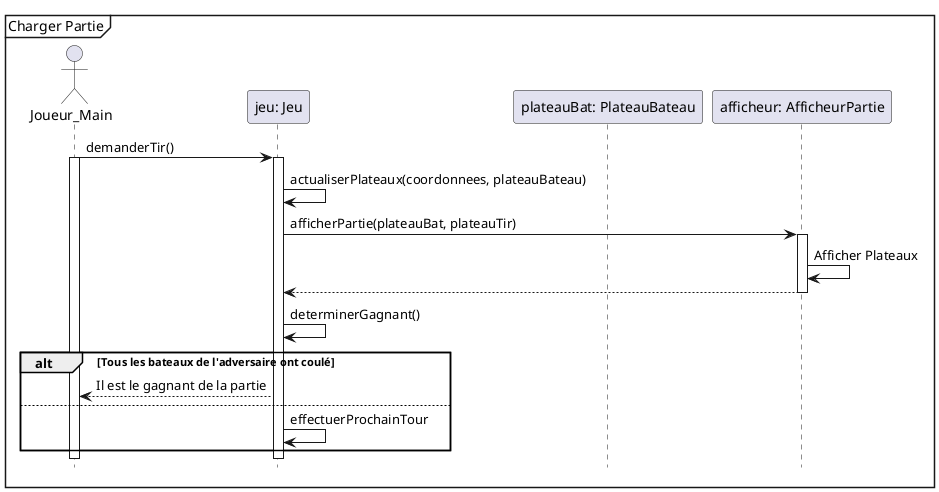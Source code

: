 @startuml
hide footbox
mainframe Charger Partie

actor Joueur_Main as joueur
participant "jeu: Jeu" as Jeu
participant "plateauBat: PlateauBateau" as platBat
participant "afficheur: AfficheurPartie" as AfficheurPartie



joueur -> Jeu : demanderTir()
activate joueur
activate Jeu
Jeu -> Jeu : actualiserPlateaux(coordonnees, plateauBateau)
Jeu -> AfficheurPartie: afficherPartie(plateauBat, plateauTir)
activate AfficheurPartie
AfficheurPartie -> AfficheurPartie: Afficher Plateaux
AfficheurPartie --> Jeu
deactivate AfficheurPartie
Jeu -> Jeu: determinerGagnant()
alt Tous les bateaux de l'adversaire ont coulé
Jeu --> joueur: Il est le gagnant de la partie
else
Jeu -> Jeu: effectuerProchainTour

end

@enduml